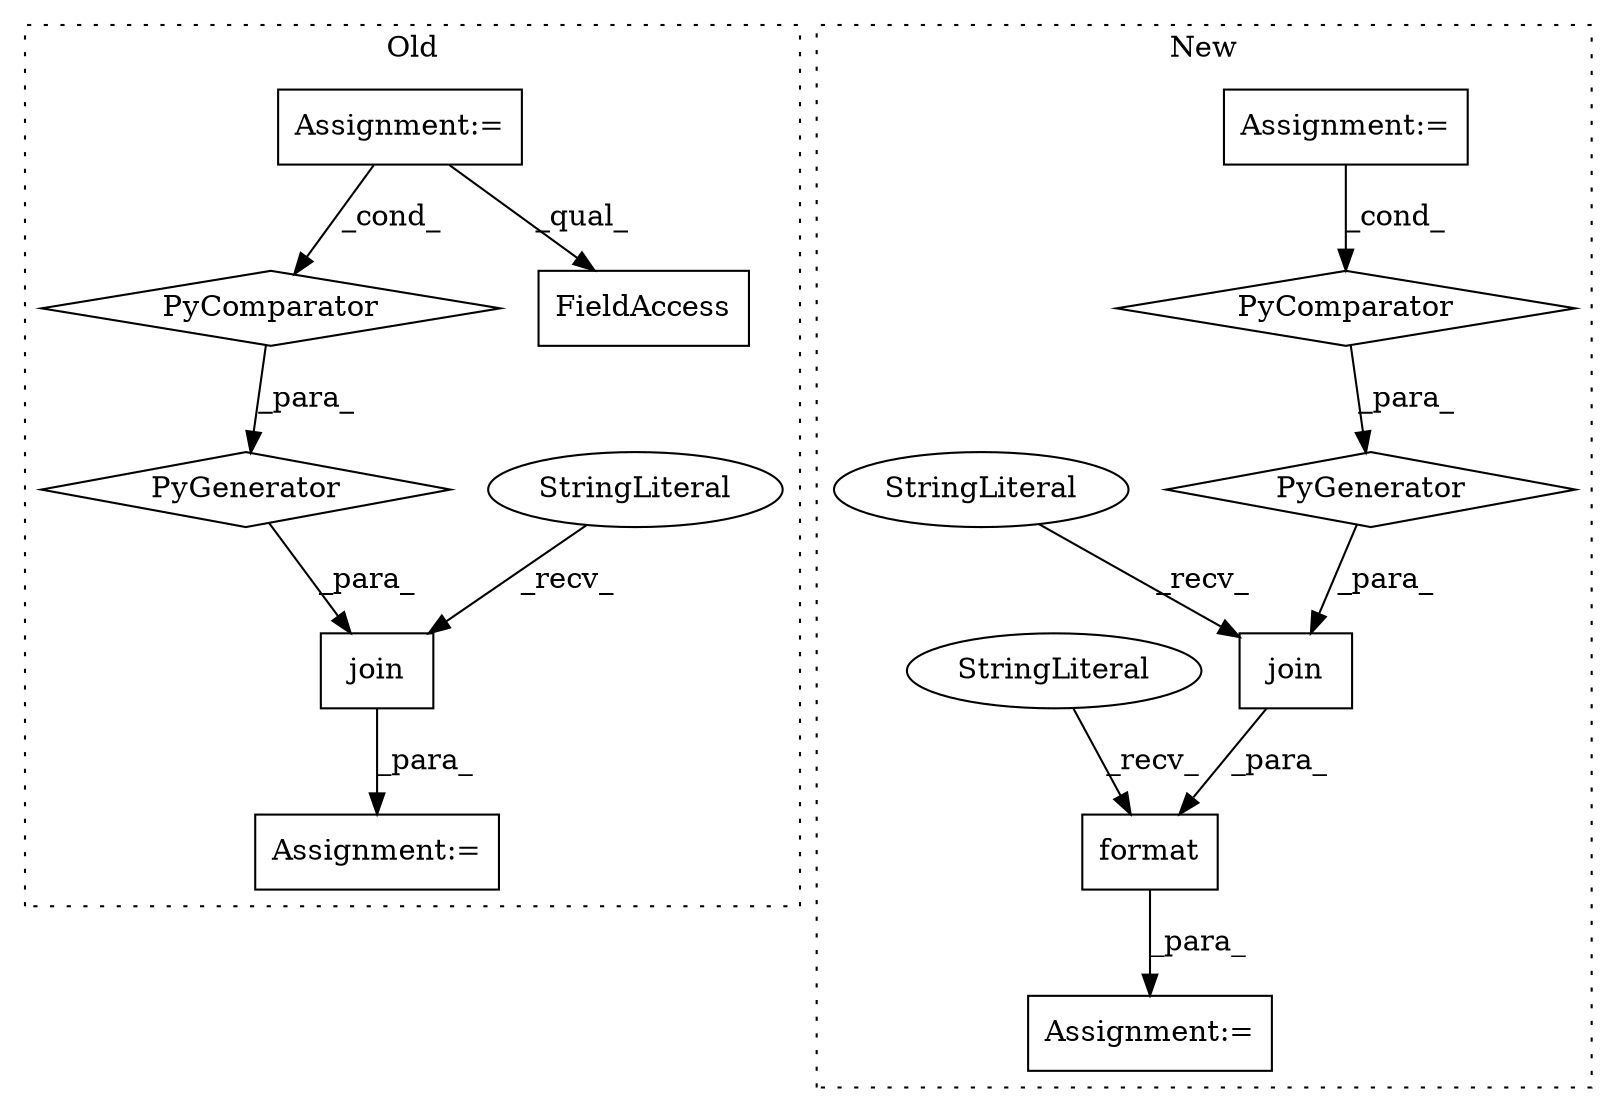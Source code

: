 digraph G {
subgraph cluster0 {
1 [label="join" a="32" s="4452,4584" l="14,-3" shape="box"];
5 [label="StringLiteral" a="45" s="4445" l="6" shape="ellipse"];
8 [label="Assignment:=" a="7" s="4557" l="21" shape="box"];
10 [label="Assignment:=" a="7" s="4338" l="1" shape="box"];
11 [label="PyComparator" a="113" s="4557" l="21" shape="diamond"];
12 [label="FieldAccess" a="22" s="4473" l="25" shape="box"];
14 [label="PyGenerator" a="107" s="4466" l="118" shape="diamond"];
label = "Old";
style="dotted";
}
subgraph cluster1 {
2 [label="PyGenerator" a="107" s="4508" l="125" shape="diamond"];
3 [label="Assignment:=" a="7" s="4596" l="31" shape="box"];
4 [label="PyComparator" a="113" s="4596" l="31" shape="diamond"];
6 [label="join" a="32" s="4494,4633" l="14,-3" shape="box"];
7 [label="StringLiteral" a="45" s="4487" l="6" shape="ellipse"];
9 [label="Assignment:=" a="7" s="4639" l="1" shape="box"];
13 [label="format" a="32" s="4683,4719" l="7,1" shape="box"];
15 [label="StringLiteral" a="45" s="4640" l="42" shape="ellipse"];
label = "New";
style="dotted";
}
1 -> 10 [label="_para_"];
2 -> 6 [label="_para_"];
3 -> 4 [label="_cond_"];
4 -> 2 [label="_para_"];
5 -> 1 [label="_recv_"];
6 -> 13 [label="_para_"];
7 -> 6 [label="_recv_"];
8 -> 12 [label="_qual_"];
8 -> 11 [label="_cond_"];
11 -> 14 [label="_para_"];
13 -> 9 [label="_para_"];
14 -> 1 [label="_para_"];
15 -> 13 [label="_recv_"];
}